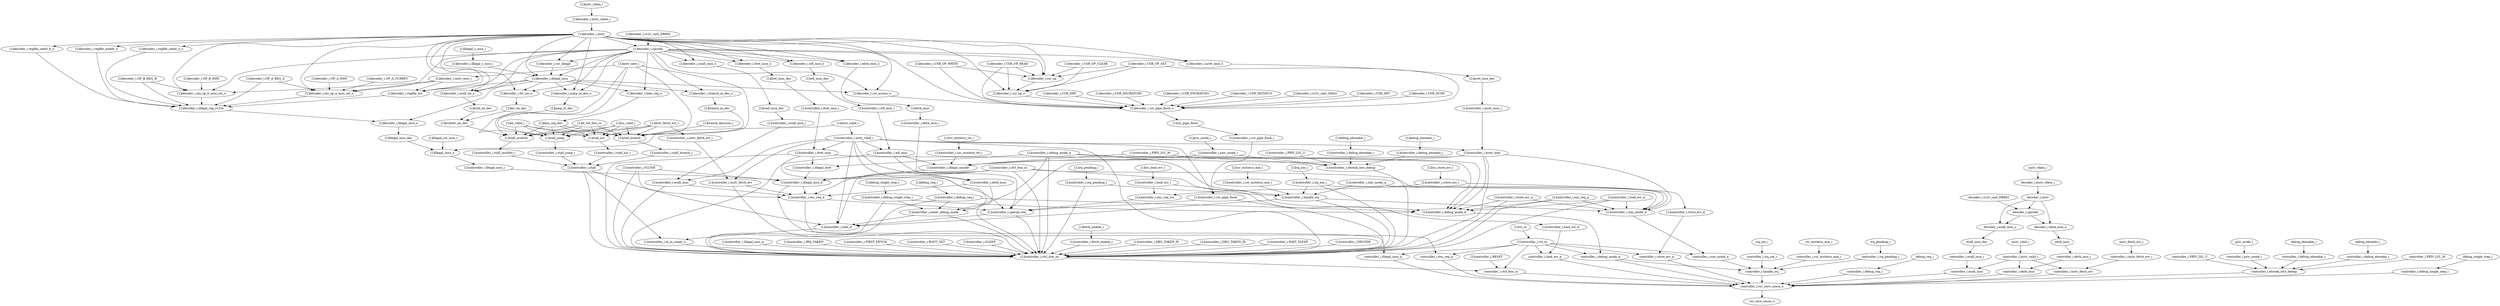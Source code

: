 strict digraph "" {
	"[1]decoder_i.regfile_waddr_o"	 [complexity=46,
		importance=0.495754183051,
		rank=0.0107772648489];
	"[1]decoder_i.illegal_reg_rv32e"	 [complexity=37,
		importance=0.494254248309,
		rank=0.0133582229273];
	"[1]decoder_i.regfile_waddr_o" -> "[1]decoder_i.illegal_reg_rv32e";
	"[1]controller_i.store_err_d"	 [complexity=5,
		importance=0.0639547246953,
		rank=0.0127909449391];
	"controller_i.store_err_q"	 [complexity=3,
		importance=0.0618977932162,
		rank=0.0206325977387];
	"[1]controller_i.store_err_d" -> "controller_i.store_err_q";
	"[1]controller_i.debug_mode_q"	 [complexity=11,
		importance=0.0480873233444,
		rank=0.00437157484949];
	"[1]controller_i.debug_mode_d"	 [complexity=9,
		importance=0.0453568327671,
		rank=0.00503964808523];
	"[1]controller_i.debug_mode_q" -> "[1]controller_i.debug_mode_d";
	"[1]controller_i.enter_debug_mode"	 [complexity=12,
		importance=0.616536983802,
		rank=0.0513780819835];
	"[1]controller_i.debug_mode_q" -> "[1]controller_i.enter_debug_mode";
	"[1]controller_i.ctrl_fsm_ns"	 [complexity=3,
		importance=0.145882233114,
		rank=0.0486274110381];
	"[1]controller_i.debug_mode_q" -> "[1]controller_i.ctrl_fsm_ns";
	"[1]controller_i.handle_irq"	 [complexity=12,
		importance=0.464447896992,
		rank=0.038703991416];
	"[1]controller_i.debug_mode_q" -> "[1]controller_i.handle_irq";
	"[1]controller_i.illegal_dret"	 [complexity=30,
		importance=0.477988699042,
		rank=0.0159329566347];
	"[1]controller_i.debug_mode_q" -> "[1]controller_i.illegal_dret";
	"[1]decoder_i.ecall_insn_o"	 [complexity=27,
		importance=0.479297622458,
		rank=0.0177517637948];
	"[1]ecall_insn_dec"	 [complexity=27,
		importance=0.477790833809,
		rank=0.0176959568078];
	"[1]decoder_i.ecall_insn_o" -> "[1]ecall_insn_dec";
	"[1]debug_ebreaku_i"	 [complexity=12,
		importance=0.154733304624,
		rank=0.012894442052];
	"[1]controller_i.debug_ebreaku_i"	 [complexity=12,
		importance=0.153237341934,
		rank=0.0127697784945];
	"[1]debug_ebreaku_i" -> "[1]controller_i.debug_ebreaku_i";
	"[1]controller_i.store_err_i"	 [complexity=7,
		importance=0.0661986855678,
		rank=0.00945695508111];
	"[1]controller_i.store_err_i" -> "[1]controller_i.store_err_d";
	"[1]controller_i.exc_req_lsu"	 [complexity=17,
		importance=0.468933477236,
		rank=0.0275843221904];
	"[1]controller_i.store_err_i" -> "[1]controller_i.exc_req_lsu";
	"controller_i.nmi_mode_q"	 [complexity=7,
		importance=0.0431758554665,
		rank=0.00616797935236];
	"controller_i.handle_irq"	 [complexity=1,
		importance=0.0403847835046,
		rank=0.0403847835046];
	"controller_i.nmi_mode_q" -> "controller_i.handle_irq";
	"[1]controller_i.store_err_q"	 [complexity=12,
		importance=0.0479948078112,
		rank=0.0039995673176];
	"[1]controller_i.store_err_q" -> "[1]controller_i.debug_mode_d";
	"[1]controller_i.nmi_mode_d"	 [complexity=9,
		importance=0.0455388989704,
		rank=0.00505987766338];
	"[1]controller_i.store_err_q" -> "[1]controller_i.nmi_mode_d";
	"[1]controller_i.store_err_q" -> "[1]controller_i.ctrl_fsm_ns";
	"[1]controller_i.ebrk_insn_i"	 [complexity=27,
		importance=0.475541459555,
		rank=0.0176126466502];
	"[1]controller_i.ebrk_insn"	 [complexity=24,
		importance=0.472920851323,
		rank=0.0197050354718];
	"[1]controller_i.ebrk_insn_i" -> "[1]controller_i.ebrk_insn";
	"[1]instr_valid_i"	 [complexity=13,
		importance=0.0515913609877,
		rank=0.00396856622983];
	"[1]controller_i.instr_valid_i"	 [complexity=13,
		importance=0.0500953982973,
		rank=0.00385349217672];
	"[1]instr_valid_i" -> "[1]controller_i.instr_valid_i";
	"[1]illegal_insn_o"	 [complexity=30,
		importance=0.483321814722,
		rank=0.0161107271574];
	"[1]instr_valid_i" -> "[1]illegal_insn_o";
	"controller_i.debug_mode_q"	 [complexity=7,
		importance=0.0431152740819,
		rank=0.00615932486885];
	"[1]controller_i.debug_mode_d" -> "controller_i.debug_mode_q";
	"controller_i.debug_req_i"	 [complexity=2,
		importance=0.0170589154155,
		rank=0.00852945770775];
	"controller_i.csr_save_cause_o"	 [complexity=0,
		importance=0.00740747727152,
		rank=0.0];
	"controller_i.debug_req_i" -> "controller_i.csr_save_cause_o";
	"[1]controller_i.instr_valid_i" -> "[1]controller_i.ebrk_insn";
	"[1]controller_i.csr_pipe_flush"	 [complexity=17,
		importance=0.470343064271,
		rank=0.0276672390748];
	"[1]controller_i.instr_valid_i" -> "[1]controller_i.csr_pipe_flush";
	"[1]controller_i.halt_if"	 [complexity=7,
		importance=0.153700166615,
		rank=0.0219571666593];
	"[1]controller_i.instr_valid_i" -> "[1]controller_i.halt_if";
	"[1]controller_i.instr_valid_i" -> "[1]controller_i.enter_debug_mode";
	"[1]controller_i.instr_valid_i" -> "[1]controller_i.ctrl_fsm_ns";
	"[1]controller_i.wfi_insn"	 [complexity=36,
		importance=0.482825577986,
		rank=0.0134118216107];
	"[1]controller_i.instr_valid_i" -> "[1]controller_i.wfi_insn";
	"[1]controller_i.ecall_insn"	 [complexity=24,
		importance=0.472920851323,
		rank=0.0197050354718];
	"[1]controller_i.instr_valid_i" -> "[1]controller_i.ecall_insn";
	"[1]controller_i.instr_fetch_err"	 [complexity=24,
		importance=0.47237822066,
		rank=0.0196824258608];
	"[1]controller_i.instr_valid_i" -> "[1]controller_i.instr_fetch_err";
	"[1]controller_i.mret_insn"	 [complexity=10,
		importance=0.0482254365159,
		rank=0.00482254365159];
	"[1]controller_i.instr_valid_i" -> "[1]controller_i.mret_insn";
	"[1]controller_i.dret_insn"	 [complexity=10,
		importance=0.0482254365159,
		rank=0.00482254365159];
	"[1]controller_i.instr_valid_i" -> "[1]controller_i.dret_insn";
	"[1]decoder_i.illegal_insn"	 [complexity=20,
		importance=0.481189078696,
		rank=0.0240594539348];
	"[1]decoder_i.mult_en_o"	 [complexity=22,
		importance=0.480055750176,
		rank=0.0218207159171];
	"[1]decoder_i.illegal_insn" -> "[1]decoder_i.mult_en_o";
	"[1]decoder_i.regfile_we"	 [complexity=46,
		importance=0.496236950228,
		rank=0.0107877597876];
	"[1]decoder_i.illegal_insn" -> "[1]decoder_i.regfile_we";
	"[1]decoder_i.branch_in_dec_o"	 [complexity=19,
		importance=0.477762803174,
		rank=0.0251454106934];
	"[1]decoder_i.illegal_insn" -> "[1]decoder_i.branch_in_dec_o";
	"[1]decoder_i.csr_access_o"	 [complexity=28,
		importance=1.47659779343,
		rank=0.0527356354795];
	"[1]decoder_i.illegal_insn" -> "[1]decoder_i.csr_access_o";
	"[1]decoder_i.illegal_insn_o"	 [complexity=34,
		importance=0.489223077594,
		rank=0.0143889140469];
	"[1]decoder_i.illegal_insn" -> "[1]decoder_i.illegal_insn_o";
	"[1]decoder_i.jump_in_dec_o"	 [complexity=19,
		importance=0.477530528234,
		rank=0.0251331856965];
	"[1]decoder_i.illegal_insn" -> "[1]decoder_i.jump_in_dec_o";
	"[1]decoder_i.data_req_o"	 [complexity=21,
		importance=0.951026163365,
		rank=0.0452869601602];
	"[1]decoder_i.illegal_insn" -> "[1]decoder_i.data_req_o";
	"[1]decoder_i.div_en_o"	 [complexity=22,
		importance=0.480055750176,
		rank=0.0218207159171];
	"[1]decoder_i.illegal_insn" -> "[1]decoder_i.div_en_o";
	"[1]controller_i.debug_single_step_i"	 [complexity=11,
		importance=0.0929576264067,
		rank=0.0084506933097];
	"[1]controller_i.debug_single_step_i" -> "[1]controller_i.debug_mode_d";
	"[1]controller_i.debug_single_step_i" -> "[1]controller_i.enter_debug_mode";
	"[1]controller_i.debug_single_step_i" -> "[1]controller_i.ctrl_fsm_ns";
	"controller_i.instr_valid_i"	 [complexity=4,
		importance=0.0121460428017,
		rank=0.00303651070043];
	"controller_i.instr_fetch_err"	 [complexity=1,
		importance=0.00973345035676,
		rank=0.00973345035676];
	"controller_i.instr_valid_i" -> "controller_i.instr_fetch_err";
	"controller_i.ecall_insn"	 [complexity=1,
		importance=0.0102760810203,
		rank=0.0102760810203];
	"controller_i.instr_valid_i" -> "controller_i.ecall_insn";
	"controller_i.ebrk_insn"	 [complexity=1,
		importance=0.0102760810203,
		rank=0.0102760810203];
	"controller_i.instr_valid_i" -> "controller_i.ebrk_insn";
	"controller_i.ebrk_insn_i"	 [complexity=4,
		importance=0.012896689252,
		rank=0.00322417231301];
	"controller_i.ebrk_insn_i" -> "controller_i.ebrk_insn";
	"controller_i.csr_mstatus_mie_i"	 [complexity=7,
		importance=0.0426287443771,
		rank=0.0060898206253];
	"controller_i.csr_mstatus_mie_i" -> "controller_i.handle_irq";
	"[1]controller_i.RESET"	 [complexity=3,
		importance=0.130707767045,
		rank=0.0435692556817];
	"controller_i.ctrl_fsm_cs"	 [complexity=1,
		importance=0.129211804355,
		rank=0.129211804355];
	"[1]controller_i.RESET" -> "controller_i.ctrl_fsm_cs";
	"[1]instr_rdata_i"	 [complexity=19,
		importance=0.0626469956165,
		rank=0.00329721029561];
	"[1]decoder_i.instr_rdata_i"	 [complexity=19,
		importance=0.0611510329261,
		rank=0.00321847541716];
	"[1]instr_rdata_i" -> "[1]decoder_i.instr_rdata_i";
	"[1]instr_new_i"	 [complexity=19,
		importance=0.474980265066,
		rank=0.0249989613193];
	"[1]decoder_i.instr_new_i"	 [complexity=49,
		importance=2.98724390102,
		rank=0.0609641612452];
	"[1]instr_new_i" -> "[1]decoder_i.instr_new_i";
	"[1]stall_lsu"	 [complexity=17,
		importance=0.472692705108,
		rank=0.0278054532416];
	"[1]instr_new_i" -> "[1]stall_lsu";
	"[1]stall_jump"	 [complexity=17,
		importance=0.473484302375,
		rank=0.0278520177868];
	"[1]instr_new_i" -> "[1]stall_jump";
	"[1]stall_branch"	 [complexity=17,
		importance=0.473709567321,
		rank=0.027865268666];
	"[1]instr_new_i" -> "[1]stall_branch";
	"[1]stall_multdiv"	 [complexity=17,
		importance=0.473274167744,
		rank=0.0278396569261];
	"[1]instr_new_i" -> "[1]stall_multdiv";
	"[1]rst_ni"	 [complexity=8,
		importance=0.0893159733175,
		rank=0.0111644966647];
	"[1]controller_i.rst_ni"	 [complexity=8,
		importance=0.0878200106271,
		rank=0.0109775013284];
	"[1]rst_ni" -> "[1]controller_i.rst_ni";
	"[1]controller_i.ebrk_insn" -> "[1]controller_i.ctrl_fsm_ns";
	"[1]controller_i.exc_req_d"	 [complexity=17,
		importance=0.470052247575,
		rank=0.0276501322103];
	"[1]controller_i.ebrk_insn" -> "[1]controller_i.exc_req_d";
	"[1]decoder_i.csr_op"	 [complexity=35,
		importance=7.38778977941,
		rank=0.211079707983];
	"[1]decoder_i.csr_op_o"	 [complexity=28,
		importance=2.46173389158,
		rank=0.0879190675566];
	"[1]decoder_i.csr_op" -> "[1]decoder_i.csr_op_o";
	"[1]mult_en_dec"	 [complexity=22,
		importance=0.478317671959,
		rank=0.0217417123618];
	"[1]decoder_i.mult_en_o" -> "[1]mult_en_dec";
	"controller_i.instr_fetch_err" -> "controller_i.csr_save_cause_o";
	"[1]controller_i.ctrl_fsm_cs"	 [complexity=10,
		importance=0.192119499079,
		rank=0.0192119499079];
	"[1]controller_i.ctrl_fsm_cs" -> "[1]controller_i.debug_mode_d";
	"[1]controller_i.ctrl_fsm_cs" -> "[1]controller_i.nmi_mode_d";
	"[1]controller_i.ctrl_fsm_cs" -> "[1]controller_i.halt_if";
	"[1]controller_i.ctrl_fsm_cs" -> "[1]controller_i.ctrl_fsm_ns";
	"[1]controller_i.ctrl_fsm_cs" -> "[1]controller_i.exc_req_d";
	"[1]controller_i.illegal_insn_d"	 [complexity=24,
		importance=0.476237612188,
		rank=0.0198432338412];
	"[1]controller_i.ctrl_fsm_cs" -> "[1]controller_i.illegal_insn_d";
	"controller_i.ebreak_into_debug"	 [complexity=4,
		importance=0.0199261024899,
		rank=0.00498152562247];
	"controller_i.ebreak_into_debug" -> "controller_i.csr_save_cause_o";
	"[1]controller_i.debug_req_i"	 [complexity=11,
		importance=0.0929576264067,
		rank=0.0084506933097];
	"[1]controller_i.debug_req_i" -> "[1]controller_i.debug_mode_d";
	"[1]controller_i.debug_req_i" -> "[1]controller_i.enter_debug_mode";
	"[1]controller_i.debug_req_i" -> "[1]controller_i.ctrl_fsm_ns";
	"[1]ex_valid_i"	 [complexity=21,
		importance=0.474980265066,
		rank=0.0226181078603];
	"[1]ex_valid_i" -> "[1]stall_lsu";
	"[1]ex_valid_i" -> "[1]stall_jump";
	"[1]ex_valid_i" -> "[1]stall_branch";
	"[1]ex_valid_i" -> "[1]stall_multdiv";
	"[1]controller_i.special_req"	 [complexity=10,
		importance=0.466409061817,
		rank=0.0466409061817];
	"[1]controller_i.csr_pipe_flush" -> "[1]controller_i.special_req";
	"[1]controller_i.csr_pipe_flush" -> "[1]controller_i.ctrl_fsm_ns";
	"[1]decoder_i.instr_new_i" -> "[1]decoder_i.regfile_we";
	"[1]decoder_i.alu_op_a_mux_sel_o"	 [complexity=46,
		importance=0.498356706113,
		rank=0.0108338414372];
	"[1]decoder_i.instr_new_i" -> "[1]decoder_i.alu_op_a_mux_sel_o";
	"[1]decoder_i.alu_op_b_mux_sel_o"	 [complexity=46,
		importance=0.497618095,
		rank=0.0108177846739];
	"[1]decoder_i.instr_new_i" -> "[1]decoder_i.alu_op_b_mux_sel_o";
	"[1]decoder_i.ebrk_insn_o"	 [complexity=27,
		importance=0.479297622458,
		rank=0.0177517637948];
	"[1]ebrk_insn"	 [complexity=27,
		importance=0.477790833809,
		rank=0.0176959568078];
	"[1]decoder_i.ebrk_insn_o" -> "[1]ebrk_insn";
	"[1]decoder_i.illegal_c_insn_i"	 [complexity=21,
		importance=0.483433039569,
		rank=0.0230206209318];
	"[1]decoder_i.illegal_c_insn_i" -> "[1]decoder_i.illegal_insn";
	"[1]illegal_c_insn_i"	 [complexity=21,
		importance=0.484929002259,
		rank=0.0230918572504];
	"[1]illegal_c_insn_i" -> "[1]decoder_i.illegal_c_insn_i";
	"[1]controller_i.nmi_mode_d" -> "controller_i.nmi_mode_q";
	"[1]controller_i.dret_insn_i"	 [complexity=13,
		importance=0.0508460447476,
		rank=0.00391123421136];
	"[1]controller_i.dret_insn_i" -> "[1]controller_i.dret_insn";
	"[1]decoder_i.regfile_we" -> "[1]decoder_i.illegal_reg_rv32e";
	"[1]csr_mstatus_tw_i"	 [complexity=36,
		importance=0.4836968978,
		rank=0.0134360249389];
	"[1]controller_i.csr_mstatus_tw_i"	 [complexity=36,
		importance=0.48220093511,
		rank=0.0133944704197];
	"[1]csr_mstatus_tw_i" -> "[1]controller_i.csr_mstatus_tw_i";
	"[1]controller_i.illegal_insn_q"	 [complexity=4,
		importance=0.149041157439,
		rank=0.0372602893598];
	"[1]controller_i.illegal_insn_q" -> "[1]controller_i.ctrl_fsm_ns";
	"[1]decoder_i.OP_A_IMM"	 [complexity=52,
		importance=1.49656608103,
		rank=0.0287801169429];
	"[1]decoder_i.OP_A_IMM" -> "[1]decoder_i.alu_op_a_mux_sel_o";
	"[1]controller_i.ecall_insn_i"	 [complexity=27,
		importance=0.475541459555,
		rank=0.0176126466502];
	"[1]ecall_insn_dec" -> "[1]controller_i.ecall_insn_i";
	"[1]decoder_i.CSR_OP_WRITE"	 [complexity=37,
		importance=7.3892857421,
		rank=0.199710425462];
	"[1]decoder_i.CSR_OP_WRITE" -> "[1]decoder_i.csr_op";
	"[1]decoder_i.csr_pipe_flush_o"	 [complexity=20,
		importance=0.491625927935,
		rank=0.0245812963967];
	"[1]decoder_i.CSR_OP_WRITE" -> "[1]decoder_i.csr_pipe_flush_o";
	"[1]controller_i.instr_fetch_err_i"	 [complexity=27,
		importance=0.473913551676,
		rank=0.0175523537658];
	"[1]controller_i.instr_fetch_err_i" -> "[1]controller_i.instr_fetch_err";
	"[1]decoder_i.regfile_raddr_a_o"	 [complexity=46,
		importance=0.495754183051,
		rank=0.0107772648489];
	"[1]decoder_i.regfile_raddr_a_o" -> "[1]decoder_i.illegal_reg_rv32e";
	"[1]branch_in_dec"	 [complexity=19,
		importance=0.476057980292,
		rank=0.0250556831733];
	"[1]decoder_i.branch_in_dec_o" -> "[1]branch_in_dec";
	"[1]controller_i.exc_req_lsu" -> "[1]controller_i.special_req";
	"[1]controller_i.IRQ_TAKEN"	 [complexity=9,
		importance=0.439142662034,
		rank=0.0487936291149];
	"[1]controller_i.IRQ_TAKEN" -> "[1]controller_i.ctrl_fsm_ns";
	"[1]controller_i.FIRST_FETCH"	 [complexity=7,
		importance=0.293260428919,
		rank=0.0418943469885];
	"[1]controller_i.FIRST_FETCH" -> "[1]controller_i.ctrl_fsm_ns";
	"[1]controller_i.stall_lsu_i"	 [complexity=17,
		importance=0.4706087168,
		rank=0.0276828656941];
	"[1]stall_lsu" -> "[1]controller_i.stall_lsu_i";
	"[1]controller_i.special_req" -> "[1]controller_i.halt_if";
	"[1]controller_i.special_req" -> "[1]controller_i.ctrl_fsm_ns";
	"[1]decoder_i.illegal_reg_rv32e" -> "[1]decoder_i.illegal_insn_o";
	"[1]controller_i.BOOT_SET"	 [complexity=5,
		importance=0.147378195805,
		rank=0.029475639161];
	"[1]controller_i.BOOT_SET" -> "[1]controller_i.ctrl_fsm_ns";
	"[1]controller_i.illegal_insn_i"	 [complexity=30,
		importance=0.479595699096,
		rank=0.0159865233032];
	"[1]illegal_insn_o" -> "[1]controller_i.illegal_insn_i";
	"[1]controller_i.SLEEP"	 [complexity=5,
		importance=0.147378195805,
		rank=0.029475639161];
	"[1]controller_i.SLEEP" -> "[1]controller_i.ctrl_fsm_ns";
	"[1]controller_i.csr_mstatus_mie_i"	 [complexity=18,
		importance=0.466691857865,
		rank=0.0259273254369];
	"[1]controller_i.csr_mstatus_mie_i" -> "[1]controller_i.handle_irq";
	"[1]decoder_i.csr_access_o" -> "[1]decoder_i.csr_pipe_flush_o";
	"[1]controller_i.priv_mode_i"	 [complexity=12,
		importance=0.153237341934,
		rank=0.0127697784945];
	"[1]controller_i.illegal_umode"	 [complexity=30,
		importance=0.479956974238,
		rank=0.0159985658079];
	"[1]controller_i.priv_mode_i" -> "[1]controller_i.illegal_umode";
	"[1]controller_i.ebreak_into_debug"	 [complexity=5,
		importance=0.150993381061,
		rank=0.0301986762123];
	"[1]controller_i.priv_mode_i" -> "[1]controller_i.ebreak_into_debug";
	"controller_i.debug_mode_q" -> "controller_i.csr_save_cause_o";
	"controller_i.debug_mode_q" -> "controller_i.handle_irq";
	"[1]decoder_i.CSR_MIE"	 [complexity=26,
		importance=0.493121890625,
		rank=0.0189662265625];
	"[1]decoder_i.CSR_MIE" -> "[1]decoder_i.csr_pipe_flush_o";
	"decoder_i.instr_rdata_i"	 [complexity=10,
		importance=0.0232016774305,
		rank=0.00232016774305];
	"decoder_i.instr"	 [complexity=8,
		importance=0.0213317156491,
		rank=0.00266646445613];
	"decoder_i.instr_rdata_i" -> "decoder_i.instr";
	"[1]decoder_i.dret_insn_o"	 [complexity=13,
		importance=0.0546022076509,
		rank=0.0042001698193];
	"[1]dret_insn_dec"	 [complexity=13,
		importance=0.053095419002,
		rank=0.00408426300016];
	"[1]decoder_i.dret_insn_o" -> "[1]dret_insn_dec";
	"[1]decoder_i.wfi_insn_o"	 [complexity=39,
		importance=0.489202349121,
		rank=0.0125436499775];
	"[1]wfi_insn_dec"	 [complexity=39,
		importance=0.487695560472,
		rank=0.0125050143711];
	"[1]decoder_i.wfi_insn_o" -> "[1]wfi_insn_dec";
	"[1]id_wb_fsm_cs"	 [complexity=18,
		importance=0.950912357627,
		rank=0.0528284643126];
	"[1]id_wb_fsm_cs" -> "[1]stall_lsu";
	"[1]id_wb_fsm_cs" -> "[1]stall_jump";
	"[1]id_wb_fsm_cs" -> "[1]stall_branch";
	"[1]id_wb_fsm_cs" -> "[1]stall_multdiv";
	instr_fetch_err_i	 [complexity=4,
		importance=0.012764744063,
		rank=0.00319118601575];
	"controller_i.instr_fetch_err_i"	 [complexity=4,
		importance=0.0112687813726,
		rank=0.00281719534314];
	instr_fetch_err_i -> "controller_i.instr_fetch_err_i";
	"controller_i.debug_ebreakm_i"	 [complexity=11,
		importance=0.0221700633623,
		rank=0.00201546030567];
	"controller_i.debug_ebreakm_i" -> "controller_i.ebreak_into_debug";
	"[1]controller_i.PRIV_LVL_U"	 [complexity=12,
		importance=0.152489343752,
		rank=0.0127074453126];
	"[1]controller_i.PRIV_LVL_U" -> "[1]controller_i.ebreak_into_debug";
	"[1]controller_i.id_in_ready_o"	 [complexity=4,
		importance=0.148991538197,
		rank=0.0372478845493];
	"[1]controller_i.halt_if" -> "[1]controller_i.id_in_ready_o";
	"[1]controller_i.enter_debug_mode" -> "[1]controller_i.halt_if";
	"[1]controller_i.enter_debug_mode" -> "[1]controller_i.ctrl_fsm_ns";
	debug_ebreaku_i	 [complexity=11,
		importance=0.0236660260528,
		rank=0.00215145691389];
	"controller_i.debug_ebreaku_i"	 [complexity=11,
		importance=0.0221700633623,
		rank=0.00201546030567];
	debug_ebreaku_i -> "controller_i.debug_ebreaku_i";
	"[1]decoder_i.CSR_DSCRATCH0"	 [complexity=32,
		importance=0.493121890625,
		rank=0.015410059082];
	"[1]decoder_i.CSR_DSCRATCH0" -> "[1]decoder_i.csr_pipe_flush_o";
	"[1]controller_i.stall_branch_i"	 [complexity=17,
		importance=0.470947633974,
		rank=0.0277028019984];
	"[1]controller_i.stall"	 [complexity=12,
		importance=0.46807072842,
		rank=0.039005894035];
	"[1]controller_i.stall_branch_i" -> "[1]controller_i.stall";
	"[1]controller_i.PRIV_LVL_M"	 [complexity=12,
		importance=0.152489343752,
		rank=0.0127074453126];
	"[1]controller_i.PRIV_LVL_M" -> "[1]controller_i.illegal_umode";
	"[1]controller_i.PRIV_LVL_M" -> "[1]controller_i.ebreak_into_debug";
	"[1]decoder_i.CSR_OP_READ"	 [complexity=37,
		importance=7.3892857421,
		rank=0.199710425462];
	"[1]decoder_i.CSR_OP_READ" -> "[1]decoder_i.csr_op";
	"[1]decoder_i.CSR_OP_READ" -> "[1]decoder_i.csr_pipe_flush_o";
	"[1]decoder_i.CSR_OP_READ" -> "[1]decoder_i.csr_op_o";
	"[1]controller_i.ctrl_fsm_ns" -> "controller_i.ctrl_fsm_cs";
	csr_save_cause_o	 [complexity=0,
		importance=0.0034669433188,
		rank=0.0];
	"controller_i.ecall_insn" -> "controller_i.csr_save_cause_o";
	"[1]dret_insn_dec" -> "[1]controller_i.dret_insn_i";
	"[1]controller_i.illegal_umode" -> "[1]controller_i.illegal_insn_d";
	"[1]lsu_valid_i"	 [complexity=21,
		importance=0.474980265066,
		rank=0.0226181078603];
	"[1]lsu_valid_i" -> "[1]stall_lsu";
	"[1]lsu_valid_i" -> "[1]stall_jump";
	"[1]lsu_valid_i" -> "[1]stall_branch";
	"[1]lsu_valid_i" -> "[1]stall_multdiv";
	"[1]illegal_csr_insn_i"	 [complexity=34,
		importance=0.484817777413,
		rank=0.0142593463945];
	"[1]illegal_csr_insn_i" -> "[1]illegal_insn_o";
	"[1]decoder_i.CSR_DSCRATCH1"	 [complexity=32,
		importance=0.493121890625,
		rank=0.015410059082];
	"[1]decoder_i.CSR_DSCRATCH1" -> "[1]decoder_i.csr_pipe_flush_o";
	"[1]fetch_enable_i"	 [complexity=4,
		importance=0.149622156677,
		rank=0.0374055391693];
	"[1]controller_i.fetch_enable_i"	 [complexity=4,
		importance=0.148126193987,
		rank=0.0370315484967];
	"[1]fetch_enable_i" -> "[1]controller_i.fetch_enable_i";
	instr_valid_i	 [complexity=4,
		importance=0.0136420054922,
		rank=0.00341050137304];
	instr_valid_i -> "controller_i.instr_valid_i";
	"[1]data_req_dec"	 [complexity=21,
		importance=0.949318458627,
		rank=0.045205640887];
	"[1]data_req_dec" -> "[1]stall_lsu";
	"[1]data_req_dec" -> "[1]stall_jump";
	"[1]data_req_dec" -> "[1]stall_branch";
	"[1]data_req_dec" -> "[1]stall_multdiv";
	"[1]controller_i.exc_req_d" -> "[1]controller_i.special_req";
	"controller_i.exc_req_q"	 [complexity=3,
		importance=0.0617797266067,
		rank=0.0205932422022];
	"[1]controller_i.exc_req_d" -> "controller_i.exc_req_q";
	"[1]controller_i.stall_jump_i"	 [complexity=17,
		importance=0.470872553354,
		rank=0.0276983854914];
	"[1]stall_jump" -> "[1]controller_i.stall_jump_i";
	"[1]irq_nm_i"	 [complexity=18,
		importance=0.468187820555,
		rank=0.0260104344753];
	"[1]controller_i.irq_nm_i"	 [complexity=18,
		importance=0.466691857865,
		rank=0.0259273254369];
	"[1]irq_nm_i" -> "[1]controller_i.irq_nm_i";
	"[1]controller_i.DBG_TAKEN_IF"	 [complexity=9,
		importance=0.439142662034,
		rank=0.0487936291149];
	"[1]controller_i.DBG_TAKEN_IF" -> "[1]controller_i.ctrl_fsm_ns";
	"[1]controller_i.DBG_TAKEN_ID"	 [complexity=5,
		importance=0.147378195805,
		rank=0.029475639161];
	"[1]controller_i.DBG_TAKEN_ID" -> "[1]controller_i.ctrl_fsm_ns";
	"[1]decoder_i.regfile_raddr_b_o"	 [complexity=46,
		importance=0.495754183051,
		rank=0.0107772648489];
	"[1]decoder_i.regfile_raddr_b_o" -> "[1]decoder_i.illegal_reg_rv32e";
	"controller_i.illegal_insn_q"	 [complexity=1,
		importance=0.0105664015963,
		rank=0.0105664015963];
	"controller_i.illegal_insn_q" -> "controller_i.csr_save_cause_o";
	"[1]csr_mstatus_mie_i"	 [complexity=18,
		importance=0.468187820555,
		rank=0.0260104344753];
	"[1]csr_mstatus_mie_i" -> "[1]controller_i.csr_mstatus_mie_i";
	"[1]branch_in_dec" -> "[1]stall_branch";
	"[1]illegal_insn_dec"	 [complexity=34,
		importance=0.486286381948,
		rank=0.0143025406455];
	"[1]decoder_i.illegal_insn_o" -> "[1]illegal_insn_dec";
	csr_mstatus_mie_i	 [complexity=7,
		importance=0.0441247070675,
		rank=0.00630352958108];
	csr_mstatus_mie_i -> "controller_i.csr_mstatus_mie_i";
	"[1]jump_in_dec"	 [complexity=19,
		importance=0.475830378868,
		rank=0.025043704151];
	"[1]decoder_i.jump_in_dec_o" -> "[1]jump_in_dec";
	"[1]controller_i.exc_req_q"	 [complexity=12,
		importance=0.0478767412017,
		rank=0.00398972843347];
	"[1]controller_i.exc_req_q" -> "[1]controller_i.debug_mode_d";
	"[1]controller_i.exc_req_q" -> "[1]controller_i.nmi_mode_d";
	"[1]controller_i.exc_req_q" -> "[1]controller_i.ctrl_fsm_ns";
	"[1]controller_i.csr_mstatus_tw_i" -> "[1]controller_i.illegal_umode";
	"[1]controller_i.nmi_mode_q"	 [complexity=18,
		importance=0.467238968954,
		rank=0.0259577204975];
	"[1]controller_i.nmi_mode_q" -> "[1]controller_i.nmi_mode_d";
	"[1]controller_i.nmi_mode_q" -> "[1]controller_i.handle_irq";
	"[1]decoder_i.instr"	 [complexity=17,
		importance=0.0592810711447,
		rank=0.00348712183204];
	"[1]decoder_i.instr_rdata_i" -> "[1]decoder_i.instr";
	"controller_i.PRIV_LVL_M"	 [complexity=11,
		importance=0.0214220651803,
		rank=0.00194746047094];
	"controller_i.PRIV_LVL_M" -> "controller_i.ebreak_into_debug";
	"[1]decoder_i.OP_A_CURRPC"	 [complexity=58,
		importance=2.99163619937,
		rank=0.0515799344719];
	"[1]decoder_i.OP_A_CURRPC" -> "[1]decoder_i.alu_op_a_mux_sel_o";
	"[1]controller_i.id_in_ready_o" -> "[1]controller_i.ctrl_fsm_ns";
	ebrk_insn	 [complexity=4,
		importance=0.0151460635064,
		rank=0.00378651587661];
	ebrk_insn -> "controller_i.ebrk_insn_i";
	"[1]debug_req_i"	 [complexity=11,
		importance=0.0944535890971,
		rank=0.00858668991792];
	"[1]debug_req_i" -> "[1]controller_i.debug_req_i";
	"[1]controller_i.wfi_insn" -> "[1]controller_i.special_req";
	"[1]controller_i.wfi_insn" -> "[1]controller_i.ctrl_fsm_ns";
	"[1]controller_i.wfi_insn" -> "[1]controller_i.illegal_umode";
	"controller_i.PRIV_LVL_U"	 [complexity=11,
		importance=0.0214220651803,
		rank=0.00194746047094];
	"controller_i.PRIV_LVL_U" -> "controller_i.ebreak_into_debug";
	"[1]debug_single_step_i"	 [complexity=11,
		importance=0.0944535890971,
		rank=0.00858668991792];
	"[1]debug_single_step_i" -> "[1]controller_i.debug_single_step_i";
	debug_single_step_i	 [complexity=2,
		importance=0.0185548781059,
		rank=0.00927743905296];
	"controller_i.debug_single_step_i"	 [complexity=2,
		importance=0.0170589154155,
		rank=0.00852945770775];
	debug_single_step_i -> "controller_i.debug_single_step_i";
	"[1]decoder_i.CSR_MSTATUS"	 [complexity=26,
		importance=0.493121890625,
		rank=0.0189662265625];
	"[1]decoder_i.CSR_MSTATUS" -> "[1]decoder_i.csr_pipe_flush_o";
	"[1]controller_i.ebreak_into_debug" -> "[1]controller_i.ctrl_fsm_ns";
	"[1]irq_pending_i"	 [complexity=18,
		importance=0.468187820555,
		rank=0.0260104344753];
	"[1]controller_i.irq_pending_i"	 [complexity=18,
		importance=0.466691857865,
		rank=0.0259273254369];
	"[1]irq_pending_i" -> "[1]controller_i.irq_pending_i";
	"[1]illegal_insn_dec" -> "[1]illegal_insn_o";
	"[1]instr_fetch_err_i"	 [complexity=19,
		importance=0.474980265066,
		rank=0.0249989613193];
	"[1]instr_fetch_err_i" -> "[1]controller_i.instr_fetch_err_i";
	"[1]instr_fetch_err_i" -> "[1]stall_lsu";
	"[1]instr_fetch_err_i" -> "[1]stall_jump";
	"[1]instr_fetch_err_i" -> "[1]stall_branch";
	"[1]instr_fetch_err_i" -> "[1]stall_multdiv";
	"controller_i.csr_save_cause_o" -> csr_save_cause_o;
	"[1]decoder_i.alu_op_a_mux_sel_o" -> "[1]decoder_i.illegal_reg_rv32e";
	"[1]controller_i.handle_irq" -> "[1]controller_i.nmi_mode_d";
	"[1]controller_i.handle_irq" -> "[1]controller_i.halt_if";
	"[1]controller_i.handle_irq" -> "[1]controller_i.ctrl_fsm_ns";
	"[1]controller_i.load_err_q"	 [complexity=12,
		importance=0.0479480527604,
		rank=0.00399567106337];
	"[1]controller_i.load_err_q" -> "[1]controller_i.debug_mode_d";
	"[1]controller_i.load_err_q" -> "[1]controller_i.nmi_mode_d";
	"[1]controller_i.load_err_q" -> "[1]controller_i.ctrl_fsm_ns";
	"[1]controller_i.load_err_i"	 [complexity=20,
		importance=0.470803439017,
		rank=0.0235401719509];
	"[1]controller_i.load_err_i" -> "[1]controller_i.exc_req_lsu";
	"[1]controller_i.load_err_d"	 [complexity=5,
		importance=0.0638144847957,
		rank=0.0127628969591];
	"[1]controller_i.load_err_i" -> "[1]controller_i.load_err_d";
	"controller_i.load_err_q"	 [complexity=3,
		importance=0.0618510381654,
		rank=0.0206170127218];
	"[1]controller_i.load_err_d" -> "controller_i.load_err_q";
	"decoder_i.ebrk_insn_o"	 [complexity=4,
		importance=0.0166528521553,
		rank=0.00416321303882];
	"decoder_i.ebrk_insn_o" -> ebrk_insn;
	debug_req_i	 [complexity=2,
		importance=0.0185548781059,
		rank=0.00927743905296];
	debug_req_i -> "controller_i.debug_req_i";
	"decoder_i.ecall_insn_o"	 [complexity=4,
		importance=0.0166528521553,
		rank=0.00416321303882];
	ecall_insn_dec	 [complexity=4,
		importance=0.0151460635064,
		rank=0.00378651587661];
	"decoder_i.ecall_insn_o" -> ecall_insn_dec;
	"[1]controller_i.ecall_insn" -> "[1]controller_i.ctrl_fsm_ns";
	"[1]controller_i.ecall_insn" -> "[1]controller_i.exc_req_d";
	"[1]decoder_i.opcode"	 [complexity=14,
		importance=0.0568501405746,
		rank=0.00406072432675];
	"[1]decoder_i.opcode" -> "[1]decoder_i.ecall_insn_o";
	"[1]decoder_i.opcode" -> "[1]decoder_i.illegal_insn";
	"[1]decoder_i.opcode" -> "[1]decoder_i.csr_op";
	"[1]decoder_i.opcode" -> "[1]decoder_i.mult_en_o";
	"[1]decoder_i.opcode" -> "[1]decoder_i.ebrk_insn_o";
	"[1]decoder_i.opcode" -> "[1]decoder_i.regfile_we";
	"[1]decoder_i.opcode" -> "[1]decoder_i.branch_in_dec_o";
	"[1]decoder_i.opcode" -> "[1]decoder_i.csr_access_o";
	"[1]decoder_i.opcode" -> "[1]decoder_i.dret_insn_o";
	"[1]decoder_i.opcode" -> "[1]decoder_i.wfi_insn_o";
	"[1]decoder_i.opcode" -> "[1]decoder_i.jump_in_dec_o";
	"[1]decoder_i.opcode" -> "[1]decoder_i.alu_op_a_mux_sel_o";
	"[1]decoder_i.opcode" -> "[1]decoder_i.data_req_o";
	"[1]decoder_i.opcode" -> "[1]decoder_i.div_en_o";
	"[1]decoder_i.opcode" -> "[1]decoder_i.alu_op_b_mux_sel_o";
	"[1]decoder_i.mret_insn_o"	 [complexity=13,
		importance=0.0546022076509,
		rank=0.0042001698193];
	"[1]decoder_i.opcode" -> "[1]decoder_i.mret_insn_o";
	"[1]decoder_i.csr_illegal"	 [complexity=22,
		importance=0.482695867345,
		rank=0.021940721243];
	"[1]decoder_i.opcode" -> "[1]decoder_i.csr_illegal";
	"[1]decoder_i.OP_B_IMM"	 [complexity=76,
		importance=19.4086016677,
		rank=0.255376337733];
	"[1]decoder_i.OP_B_IMM" -> "[1]decoder_i.alu_op_b_mux_sel_o";
	"controller_i.load_err_q" -> "controller_i.csr_save_cause_o";
	"[1]decoder_i.instr" -> "[1]decoder_i.regfile_waddr_o";
	"[1]decoder_i.instr" -> "[1]decoder_i.ecall_insn_o";
	"[1]decoder_i.instr" -> "[1]decoder_i.illegal_insn";
	"[1]decoder_i.instr" -> "[1]decoder_i.csr_op";
	"[1]decoder_i.instr" -> "[1]decoder_i.mult_en_o";
	"[1]decoder_i.instr" -> "[1]decoder_i.ebrk_insn_o";
	"[1]decoder_i.instr" -> "[1]decoder_i.regfile_we";
	"[1]decoder_i.instr" -> "[1]decoder_i.regfile_raddr_a_o";
	"[1]decoder_i.instr" -> "[1]decoder_i.csr_access_o";
	"[1]decoder_i.instr" -> "[1]decoder_i.dret_insn_o";
	"[1]decoder_i.instr" -> "[1]decoder_i.wfi_insn_o";
	"[1]decoder_i.instr" -> "[1]decoder_i.regfile_raddr_b_o";
	"[1]decoder_i.instr" -> "[1]decoder_i.jump_in_dec_o";
	"[1]decoder_i.instr" -> "[1]decoder_i.alu_op_a_mux_sel_o";
	"[1]decoder_i.instr" -> "[1]decoder_i.opcode";
	"[1]decoder_i.instr" -> "[1]decoder_i.csr_pipe_flush_o";
	"[1]decoder_i.instr" -> "[1]decoder_i.div_en_o";
	"[1]decoder_i.instr" -> "[1]decoder_i.alu_op_b_mux_sel_o";
	"[1]decoder_i.instr" -> "[1]decoder_i.mret_insn_o";
	"[1]decoder_i.instr" -> "[1]decoder_i.csr_op_o";
	"[1]decoder_i.instr" -> "[1]decoder_i.csr_illegal";
	"[1]stall_branch" -> "[1]controller_i.stall_branch_i";
	"[1]branch_decision_i"	 [complexity=19,
		importance=0.475205530012,
		rank=0.025010817369];
	"[1]branch_decision_i" -> "[1]stall_branch";
	"controller_i.store_err_q" -> "controller_i.csr_save_cause_o";
	"[1]controller_i.rst_ni" -> "controller_i.nmi_mode_q";
	"[1]controller_i.rst_ni" -> "controller_i.debug_mode_q";
	"[1]controller_i.rst_ni" -> "controller_i.illegal_insn_q";
	"[1]controller_i.rst_ni" -> "controller_i.load_err_q";
	"[1]controller_i.rst_ni" -> "controller_i.store_err_q";
	"[1]controller_i.rst_ni" -> "controller_i.ctrl_fsm_cs";
	"[1]controller_i.rst_ni" -> "controller_i.exc_req_q";
	"[1]mret_insn_dec"	 [complexity=13,
		importance=0.053095419002,
		rank=0.00408426300016];
	"[1]controller_i.mret_insn_i"	 [complexity=13,
		importance=0.0508460447476,
		rank=0.00391123421136];
	"[1]mret_insn_dec" -> "[1]controller_i.mret_insn_i";
	"[1]decoder_i.CSR_OP_CLEAR"	 [complexity=37,
		importance=7.3892857421,
		rank=0.199710425462];
	"[1]decoder_i.CSR_OP_CLEAR" -> "[1]decoder_i.csr_op";
	"[1]decoder_i.CSR_OP_CLEAR" -> "[1]decoder_i.csr_op_o";
	"[1]controller_i.mret_insn_i" -> "[1]controller_i.mret_insn";
	"[1]controller_i.stall" -> "[1]controller_i.halt_if";
	"[1]controller_i.stall" -> "[1]controller_i.ctrl_fsm_ns";
	"[1]controller_i.stall" -> "[1]controller_i.id_in_ready_o";
	"[1]lsu_load_err_i"	 [complexity=20,
		importance=0.472299401708,
		rank=0.0236149700854];
	"[1]lsu_load_err_i" -> "[1]controller_i.load_err_i";
	"[1]decoder_i.sv2v_cast_290A1"	 [complexity=38,
		importance=2.9512515303,
		rank=0.0776645139552];
	"[1]decoder_i.sv2v_cast_290A1" -> "[1]decoder_i.csr_pipe_flush_o";
	"[1]controller_i.wfi_insn_i"	 [complexity=39,
		importance=0.485446186218,
		rank=0.0124473381082];
	"[1]wfi_insn_dec" -> "[1]controller_i.wfi_insn_i";
	"[1]controller_i.ecall_insn_i" -> "[1]controller_i.ecall_insn";
	"[1]csr_pipe_flush"	 [complexity=20,
		importance=0.481601369638,
		rank=0.0240800684819];
	"[1]controller_i.csr_pipe_flush_i"	 [complexity=20,
		importance=0.475093439406,
		rank=0.0237546719703];
	"[1]csr_pipe_flush" -> "[1]controller_i.csr_pipe_flush_i";
	"[1]decoder_i.CSR_DPC"	 [complexity=32,
		importance=0.493121890625,
		rank=0.015410059082];
	"[1]decoder_i.CSR_DPC" -> "[1]decoder_i.csr_pipe_flush_o";
	"[1]decoder_i.OP_A_REG_A"	 [complexity=64,
		importance=23.42426115,
		rank=0.366004080469];
	"[1]decoder_i.OP_A_REG_A" -> "[1]decoder_i.illegal_reg_rv32e";
	"[1]decoder_i.OP_A_REG_A" -> "[1]decoder_i.alu_op_a_mux_sel_o";
	"[1]controller_i.stall_multdiv_i"	 [complexity=17,
		importance=0.470802544553,
		rank=0.0276942673266];
	"[1]controller_i.stall_multdiv_i" -> "[1]controller_i.stall";
	"[1]stall_multdiv" -> "[1]controller_i.stall_multdiv_i";
	irq_pending_i	 [complexity=7,
		importance=0.0441247070675,
		rank=0.00630352958108];
	"controller_i.irq_pending_i"	 [complexity=7,
		importance=0.0426287443771,
		rank=0.0060898206253];
	irq_pending_i -> "controller_i.irq_pending_i";
	"controller_i.handle_irq" -> "controller_i.csr_save_cause_o";
	"[1]div_en_dec"	 [complexity=22,
		importance=0.478317671959,
		rank=0.0217417123618];
	"[1]multdiv_en_dec"	 [complexity=19,
		importance=0.475952628655,
		rank=0.0250501383503];
	"[1]div_en_dec" -> "[1]multdiv_en_dec";
	"[1]ebrk_insn" -> "[1]controller_i.ebrk_insn_i";
	"[1]controller_i.WAIT_SLEEP"	 [complexity=5,
		importance=0.147378195805,
		rank=0.029475639161];
	"[1]controller_i.WAIT_SLEEP" -> "[1]controller_i.ctrl_fsm_ns";
	"controller_i.debug_ebreaku_i" -> "controller_i.ebreak_into_debug";
	"controller_i.ecall_insn_i"	 [complexity=4,
		importance=0.012896689252,
		rank=0.00322417231301];
	ecall_insn_dec -> "controller_i.ecall_insn_i";
	"decoder_i.instr" -> "decoder_i.ebrk_insn_o";
	"decoder_i.instr" -> "decoder_i.ecall_insn_o";
	"decoder_i.opcode"	 [complexity=5,
		importance=0.018900785079,
		rank=0.0037801570158];
	"decoder_i.instr" -> "decoder_i.opcode";
	"[1]controller_i.stall_jump_i" -> "[1]controller_i.stall";
	"[1]controller_i.FLUSH"	 [complexity=30,
		importance=0.477733574878,
		rank=0.0159244524959];
	"[1]controller_i.FLUSH" -> "[1]controller_i.ctrl_fsm_ns";
	"[1]controller_i.FLUSH" -> "[1]controller_i.exc_req_d";
	"[1]controller_i.FLUSH" -> "[1]controller_i.illegal_insn_d";
	"controller_i.irq_nm_i"	 [complexity=7,
		importance=0.0426287443771,
		rank=0.0060898206253];
	"controller_i.irq_nm_i" -> "controller_i.handle_irq";
	"[1]controller_i.instr_fetch_err" -> "[1]controller_i.ctrl_fsm_ns";
	"[1]controller_i.instr_fetch_err" -> "[1]controller_i.exc_req_d";
	"[1]mult_en_dec" -> "[1]multdiv_en_dec";
	"[1]decoder_i.CSR_DCSR"	 [complexity=32,
		importance=0.493121890625,
		rank=0.015410059082];
	"[1]decoder_i.CSR_DCSR" -> "[1]decoder_i.csr_pipe_flush_o";
	"[1]controller_i.illegal_insn_i" -> "[1]controller_i.illegal_insn_d";
	"[1]controller_i.csr_pipe_flush_i" -> "[1]controller_i.csr_pipe_flush";
	debug_ebreakm_i	 [complexity=11,
		importance=0.0236660260528,
		rank=0.00215145691389];
	debug_ebreakm_i -> "controller_i.debug_ebreakm_i";
	"[1]controller_i.illegal_insn_d" -> "[1]controller_i.exc_req_d";
	"[1]controller_i.illegal_insn_d" -> "controller_i.illegal_insn_q";
	"[1]multdiv_en_dec" -> "[1]stall_multdiv";
	"[1]decoder_i.data_req_o" -> "[1]data_req_dec";
	"[1]decoder_i.csr_pipe_flush_o" -> "[1]csr_pipe_flush";
	"[1]controller_i.DECODE"	 [complexity=13,
		importance=1.46031829383,
		rank=0.112332176449];
	"[1]controller_i.DECODE" -> "[1]controller_i.ctrl_fsm_ns";
	"[1]controller_i.debug_ebreakm_i"	 [complexity=12,
		importance=0.153237341934,
		rank=0.0127697784945];
	"[1]controller_i.debug_ebreakm_i" -> "[1]controller_i.ebreak_into_debug";
	"controller_i.ctrl_fsm_cs" -> "controller_i.csr_save_cause_o";
	"[1]decoder_i.div_en_o" -> "[1]div_en_dec";
	"[1]decoder_i.OP_B_REG_B"	 [complexity=52,
		importance=10.9490940527,
		rank=0.210559501013];
	"[1]decoder_i.OP_B_REG_B" -> "[1]decoder_i.illegal_reg_rv32e";
	"[1]decoder_i.OP_B_REG_B" -> "[1]decoder_i.alu_op_b_mux_sel_o";
	"[1]decoder_i.alu_op_b_mux_sel_o" -> "[1]decoder_i.illegal_reg_rv32e";
	"decoder_i.sv2v_cast_DB892"	 [complexity=8,
		importance=0.0203967477694,
		rank=0.00254959347118];
	"decoder_i.sv2v_cast_DB892" -> "decoder_i.opcode";
	"[1]decoder_i.sv2v_cast_DB892"	 [complexity=17,
		importance=0.058346103265,
		rank=0.00343212372147];
	"[1]decoder_i.sv2v_cast_DB892" -> "[1]decoder_i.opcode";
	"controller_i.exc_req_q" -> "controller_i.csr_save_cause_o";
	"[1]controller_i.illegal_dret" -> "[1]controller_i.illegal_insn_d";
	"[1]priv_mode_i"	 [complexity=12,
		importance=0.154733304624,
		rank=0.012894442052];
	"[1]priv_mode_i" -> "[1]controller_i.priv_mode_i";
	irq_nm_i	 [complexity=7,
		importance=0.0441247070675,
		rank=0.00630352958108];
	irq_nm_i -> "controller_i.irq_nm_i";
	"controller_i.instr_fetch_err_i" -> "controller_i.instr_fetch_err";
	"controller_i.ebrk_insn" -> "controller_i.csr_save_cause_o";
	"[1]jump_in_dec" -> "[1]stall_jump";
	"[1]debug_ebreakm_i"	 [complexity=12,
		importance=0.154733304624,
		rank=0.012894442052];
	"[1]debug_ebreakm_i" -> "[1]controller_i.debug_ebreakm_i";
	"[1]decoder_i.mret_insn_o" -> "[1]mret_insn_dec";
	"[1]controller_i.irq_nm_i" -> "[1]controller_i.nmi_mode_d";
	"[1]controller_i.irq_nm_i" -> "[1]controller_i.ctrl_fsm_ns";
	"[1]controller_i.irq_nm_i" -> "[1]controller_i.handle_irq";
	instr_rdata_i	 [complexity=10,
		importance=0.024697640121,
		rank=0.0024697640121];
	instr_rdata_i -> "decoder_i.instr_rdata_i";
	"[1]decoder_i.CSR_OP_SET"	 [complexity=37,
		importance=7.3892857421,
		rank=0.199710425462];
	"[1]decoder_i.CSR_OP_SET" -> "[1]decoder_i.csr_op";
	"[1]decoder_i.CSR_OP_SET" -> "[1]decoder_i.csr_pipe_flush_o";
	"[1]decoder_i.CSR_OP_SET" -> "[1]decoder_i.csr_op_o";
	"[1]decoder_i.csr_op_o" -> "[1]decoder_i.csr_pipe_flush_o";
	"[1]controller_i.wfi_insn_i" -> "[1]controller_i.wfi_insn";
	priv_mode_i	 [complexity=11,
		importance=0.0236660260528,
		rank=0.00215145691389];
	"controller_i.priv_mode_i"	 [complexity=11,
		importance=0.0221700633623,
		rank=0.00201546030567];
	priv_mode_i -> "controller_i.priv_mode_i";
	"[1]decoder_i.csr_illegal" -> "[1]decoder_i.illegal_insn";
	"[1]controller_i.debug_ebreaku_i" -> "[1]controller_i.ebreak_into_debug";
	"[1]controller_i.mret_insn" -> "[1]controller_i.debug_mode_d";
	"[1]controller_i.mret_insn" -> "[1]controller_i.nmi_mode_d";
	"[1]controller_i.mret_insn" -> "[1]controller_i.special_req";
	"[1]controller_i.mret_insn" -> "[1]controller_i.ctrl_fsm_ns";
	"[1]controller_i.mret_insn" -> "[1]controller_i.illegal_umode";
	"controller_i.debug_single_step_i" -> "controller_i.csr_save_cause_o";
	"decoder_i.opcode" -> "decoder_i.ebrk_insn_o";
	"decoder_i.opcode" -> "decoder_i.ecall_insn_o";
	"controller_i.ecall_insn_i" -> "controller_i.ecall_insn";
	"controller_i.priv_mode_i" -> "controller_i.ebreak_into_debug";
	"[1]controller_i.stall_lsu_i" -> "[1]controller_i.stall";
	"[1]controller_i.irq_pending_i" -> "[1]controller_i.ctrl_fsm_ns";
	"[1]controller_i.irq_pending_i" -> "[1]controller_i.handle_irq";
	"[1]controller_i.fetch_enable_i" -> "[1]controller_i.ctrl_fsm_ns";
	"[1]lsu_store_err_i"	 [complexity=7,
		importance=0.0676946482582,
		rank=0.00967066403689];
	"[1]lsu_store_err_i" -> "[1]controller_i.store_err_i";
	"[1]controller_i.dret_insn" -> "[1]controller_i.debug_mode_d";
	"[1]controller_i.dret_insn" -> "[1]controller_i.special_req";
	"[1]controller_i.dret_insn" -> "[1]controller_i.ctrl_fsm_ns";
	"[1]controller_i.dret_insn" -> "[1]controller_i.illegal_dret";
	"controller_i.irq_pending_i" -> "controller_i.handle_irq";
}

